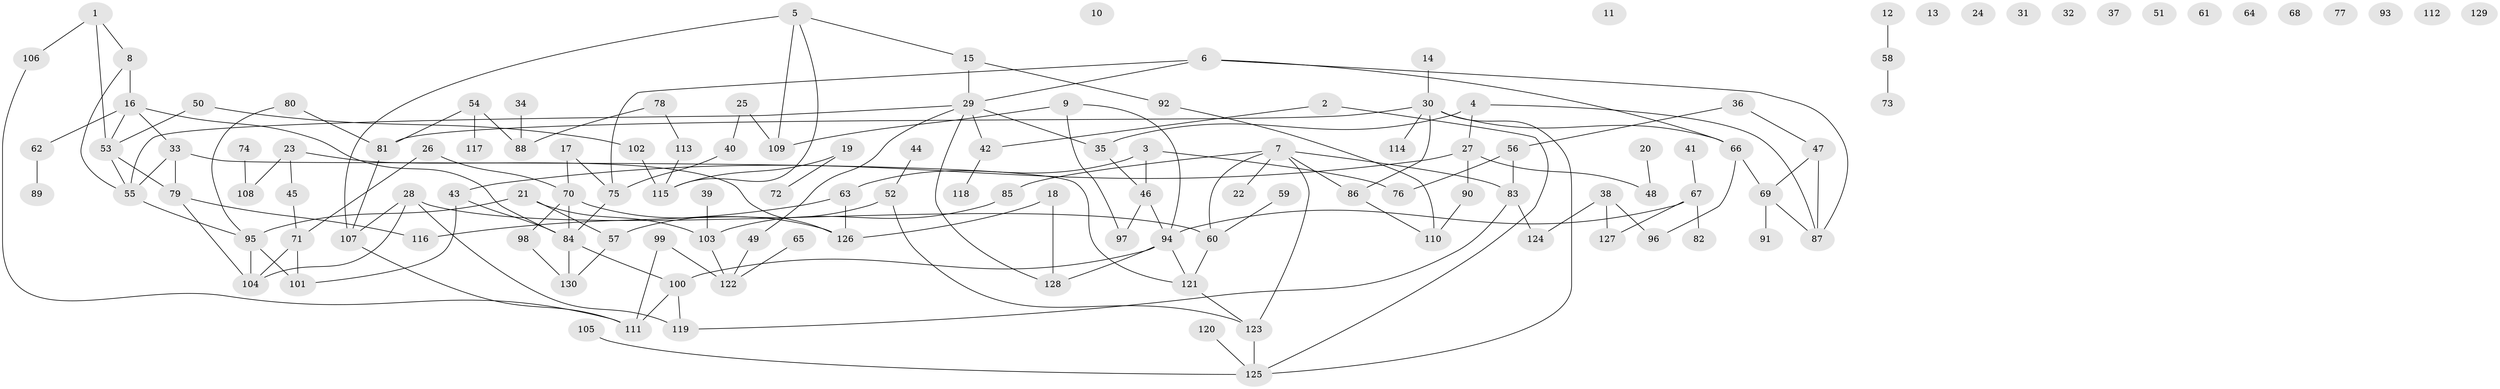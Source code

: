 // Generated by graph-tools (version 1.1) at 2025/00/03/09/25 03:00:49]
// undirected, 130 vertices, 163 edges
graph export_dot {
graph [start="1"]
  node [color=gray90,style=filled];
  1;
  2;
  3;
  4;
  5;
  6;
  7;
  8;
  9;
  10;
  11;
  12;
  13;
  14;
  15;
  16;
  17;
  18;
  19;
  20;
  21;
  22;
  23;
  24;
  25;
  26;
  27;
  28;
  29;
  30;
  31;
  32;
  33;
  34;
  35;
  36;
  37;
  38;
  39;
  40;
  41;
  42;
  43;
  44;
  45;
  46;
  47;
  48;
  49;
  50;
  51;
  52;
  53;
  54;
  55;
  56;
  57;
  58;
  59;
  60;
  61;
  62;
  63;
  64;
  65;
  66;
  67;
  68;
  69;
  70;
  71;
  72;
  73;
  74;
  75;
  76;
  77;
  78;
  79;
  80;
  81;
  82;
  83;
  84;
  85;
  86;
  87;
  88;
  89;
  90;
  91;
  92;
  93;
  94;
  95;
  96;
  97;
  98;
  99;
  100;
  101;
  102;
  103;
  104;
  105;
  106;
  107;
  108;
  109;
  110;
  111;
  112;
  113;
  114;
  115;
  116;
  117;
  118;
  119;
  120;
  121;
  122;
  123;
  124;
  125;
  126;
  127;
  128;
  129;
  130;
  1 -- 8;
  1 -- 53;
  1 -- 106;
  2 -- 42;
  2 -- 125;
  3 -- 46;
  3 -- 63;
  3 -- 76;
  4 -- 27;
  4 -- 35;
  4 -- 87;
  5 -- 15;
  5 -- 107;
  5 -- 109;
  5 -- 115;
  6 -- 29;
  6 -- 66;
  6 -- 75;
  6 -- 87;
  7 -- 22;
  7 -- 60;
  7 -- 83;
  7 -- 85;
  7 -- 86;
  7 -- 123;
  8 -- 16;
  8 -- 55;
  9 -- 94;
  9 -- 97;
  9 -- 109;
  12 -- 58;
  14 -- 30;
  15 -- 29;
  15 -- 92;
  16 -- 33;
  16 -- 53;
  16 -- 62;
  16 -- 84;
  17 -- 70;
  17 -- 75;
  18 -- 126;
  18 -- 128;
  19 -- 72;
  19 -- 115;
  20 -- 48;
  21 -- 57;
  21 -- 95;
  21 -- 103;
  23 -- 45;
  23 -- 108;
  23 -- 126;
  25 -- 40;
  25 -- 109;
  26 -- 70;
  26 -- 71;
  27 -- 43;
  27 -- 48;
  27 -- 90;
  28 -- 60;
  28 -- 104;
  28 -- 107;
  28 -- 119;
  29 -- 35;
  29 -- 42;
  29 -- 49;
  29 -- 55;
  29 -- 128;
  30 -- 66;
  30 -- 81;
  30 -- 86;
  30 -- 114;
  30 -- 125;
  33 -- 55;
  33 -- 79;
  33 -- 121;
  34 -- 88;
  35 -- 46;
  36 -- 47;
  36 -- 56;
  38 -- 96;
  38 -- 124;
  38 -- 127;
  39 -- 103;
  40 -- 75;
  41 -- 67;
  42 -- 118;
  43 -- 84;
  43 -- 101;
  44 -- 52;
  45 -- 71;
  46 -- 94;
  46 -- 97;
  47 -- 69;
  47 -- 87;
  49 -- 122;
  50 -- 53;
  50 -- 102;
  52 -- 57;
  52 -- 123;
  53 -- 55;
  53 -- 79;
  54 -- 81;
  54 -- 88;
  54 -- 117;
  55 -- 95;
  56 -- 76;
  56 -- 83;
  57 -- 130;
  58 -- 73;
  59 -- 60;
  60 -- 121;
  62 -- 89;
  63 -- 116;
  63 -- 126;
  65 -- 122;
  66 -- 69;
  66 -- 96;
  67 -- 82;
  67 -- 94;
  67 -- 127;
  69 -- 87;
  69 -- 91;
  70 -- 84;
  70 -- 98;
  70 -- 126;
  71 -- 101;
  71 -- 104;
  74 -- 108;
  75 -- 84;
  78 -- 88;
  78 -- 113;
  79 -- 104;
  79 -- 116;
  80 -- 81;
  80 -- 95;
  81 -- 107;
  83 -- 119;
  83 -- 124;
  84 -- 100;
  84 -- 130;
  85 -- 103;
  86 -- 110;
  90 -- 110;
  92 -- 110;
  94 -- 100;
  94 -- 121;
  94 -- 128;
  95 -- 101;
  95 -- 104;
  98 -- 130;
  99 -- 111;
  99 -- 122;
  100 -- 111;
  100 -- 119;
  102 -- 115;
  103 -- 122;
  105 -- 125;
  106 -- 111;
  107 -- 111;
  113 -- 115;
  120 -- 125;
  121 -- 123;
  123 -- 125;
}
